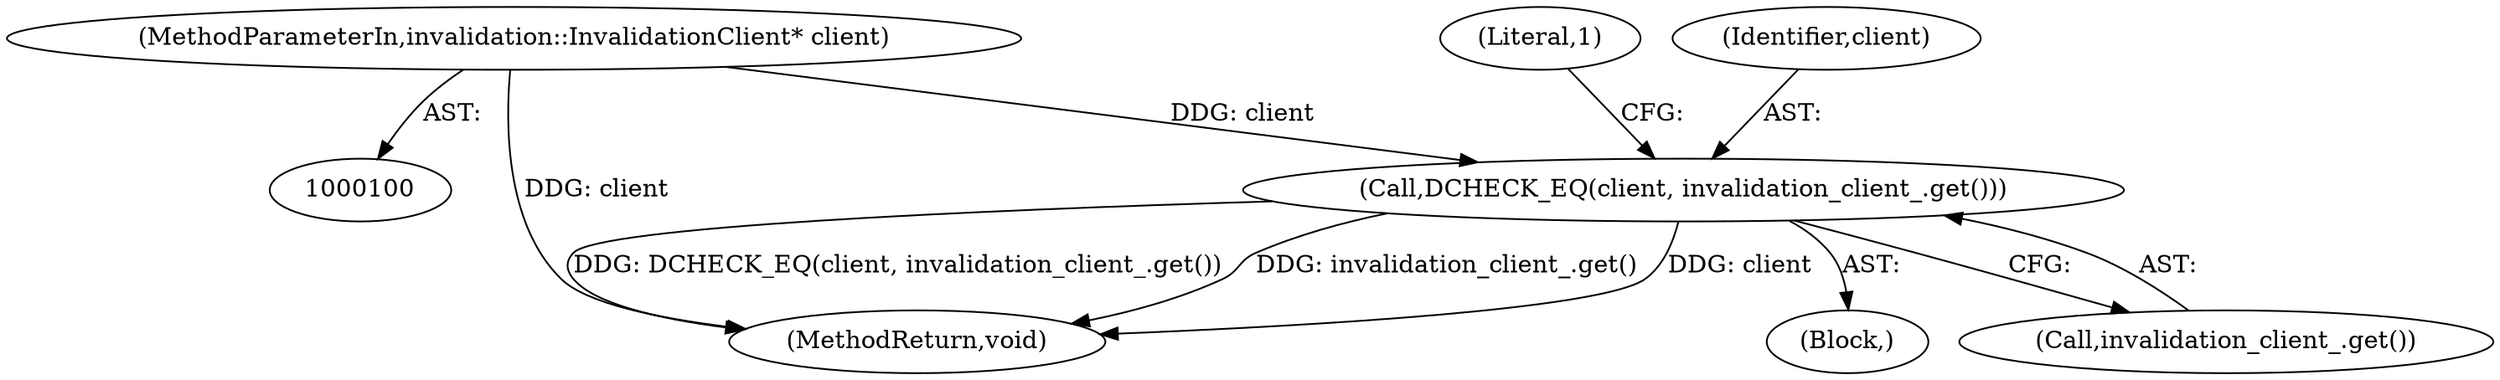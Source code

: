 digraph "0_Chrome_8a50f99c25fb70ff43aaa82b6f9569db383f0ca8_7@pointer" {
"1000107" [label="(Call,DCHECK_EQ(client, invalidation_client_.get()))"];
"1000101" [label="(MethodParameterIn,invalidation::InvalidationClient* client)"];
"1000115" [label="(MethodReturn,void)"];
"1000104" [label="(Block,)"];
"1000107" [label="(Call,DCHECK_EQ(client, invalidation_client_.get()))"];
"1000109" [label="(Call,invalidation_client_.get())"];
"1000112" [label="(Literal,1)"];
"1000101" [label="(MethodParameterIn,invalidation::InvalidationClient* client)"];
"1000108" [label="(Identifier,client)"];
"1000107" -> "1000104"  [label="AST: "];
"1000107" -> "1000109"  [label="CFG: "];
"1000108" -> "1000107"  [label="AST: "];
"1000109" -> "1000107"  [label="AST: "];
"1000112" -> "1000107"  [label="CFG: "];
"1000107" -> "1000115"  [label="DDG: client"];
"1000107" -> "1000115"  [label="DDG: DCHECK_EQ(client, invalidation_client_.get())"];
"1000107" -> "1000115"  [label="DDG: invalidation_client_.get()"];
"1000101" -> "1000107"  [label="DDG: client"];
"1000101" -> "1000100"  [label="AST: "];
"1000101" -> "1000115"  [label="DDG: client"];
}
